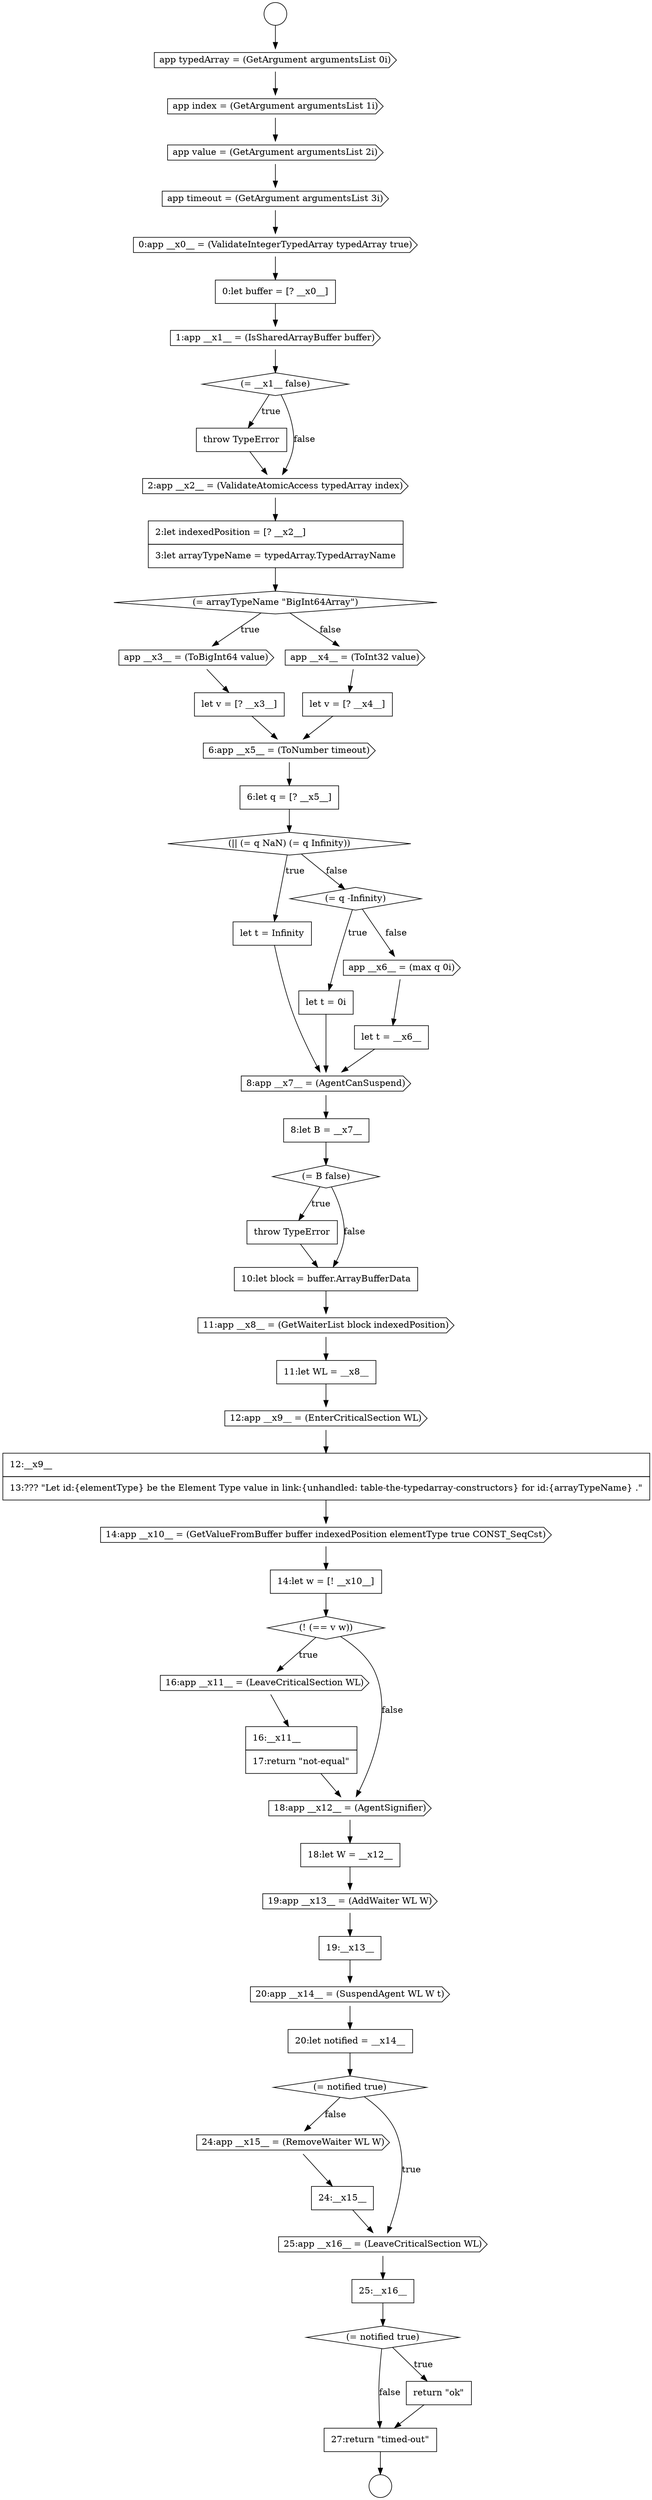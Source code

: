 digraph {
  node18133 [shape=none, margin=0, label=<<font color="black">
    <table border="0" cellborder="1" cellspacing="0" cellpadding="10">
      <tr><td align="left">12:__x9__</td></tr>
      <tr><td align="left">13:??? &quot;Let id:{elementType} be the Element Type value in link:{unhandled: table-the-typedarray-constructors} for id:{arrayTypeName} .&quot;</td></tr>
    </table>
  </font>> color="black" fillcolor="white" style=filled]
  node18120 [shape=none, margin=0, label=<<font color="black">
    <table border="0" cellborder="1" cellspacing="0" cellpadding="10">
      <tr><td align="left">let t = Infinity</td></tr>
    </table>
  </font>> color="black" fillcolor="white" style=filled]
  node18104 [shape=cds, label=<<font color="black">app timeout = (GetArgument argumentsList 3i)</font>> color="black" fillcolor="white" style=filled]
  node18127 [shape=diamond, label=<<font color="black">(= B false)</font>> color="black" fillcolor="white" style=filled]
  node18109 [shape=none, margin=0, label=<<font color="black">
    <table border="0" cellborder="1" cellspacing="0" cellpadding="10">
      <tr><td align="left">throw TypeError</td></tr>
    </table>
  </font>> color="black" fillcolor="white" style=filled]
  node18141 [shape=cds, label=<<font color="black">19:app __x13__ = (AddWaiter WL W)</font>> color="black" fillcolor="white" style=filled]
  node18128 [shape=none, margin=0, label=<<font color="black">
    <table border="0" cellborder="1" cellspacing="0" cellpadding="10">
      <tr><td align="left">throw TypeError</td></tr>
    </table>
  </font>> color="black" fillcolor="white" style=filled]
  node18122 [shape=none, margin=0, label=<<font color="black">
    <table border="0" cellborder="1" cellspacing="0" cellpadding="10">
      <tr><td align="left">let t = 0i</td></tr>
    </table>
  </font>> color="black" fillcolor="white" style=filled]
  node18125 [shape=cds, label=<<font color="black">8:app __x7__ = (AgentCanSuspend)</font>> color="black" fillcolor="white" style=filled]
  node18107 [shape=cds, label=<<font color="black">1:app __x1__ = (IsSharedArrayBuffer buffer)</font>> color="black" fillcolor="white" style=filled]
  node18129 [shape=none, margin=0, label=<<font color="black">
    <table border="0" cellborder="1" cellspacing="0" cellpadding="10">
      <tr><td align="left">10:let block = buffer.ArrayBufferData</td></tr>
    </table>
  </font>> color="black" fillcolor="white" style=filled]
  node18152 [shape=none, margin=0, label=<<font color="black">
    <table border="0" cellborder="1" cellspacing="0" cellpadding="10">
      <tr><td align="left">27:return &quot;timed-out&quot;</td></tr>
    </table>
  </font>> color="black" fillcolor="white" style=filled]
  node18101 [shape=cds, label=<<font color="black">app typedArray = (GetArgument argumentsList 0i)</font>> color="black" fillcolor="white" style=filled]
  node18114 [shape=none, margin=0, label=<<font color="black">
    <table border="0" cellborder="1" cellspacing="0" cellpadding="10">
      <tr><td align="left">let v = [? __x3__]</td></tr>
    </table>
  </font>> color="black" fillcolor="white" style=filled]
  node18143 [shape=cds, label=<<font color="black">20:app __x14__ = (SuspendAgent WL W t)</font>> color="black" fillcolor="white" style=filled]
  node18116 [shape=none, margin=0, label=<<font color="black">
    <table border="0" cellborder="1" cellspacing="0" cellpadding="10">
      <tr><td align="left">let v = [? __x4__]</td></tr>
    </table>
  </font>> color="black" fillcolor="white" style=filled]
  node18111 [shape=none, margin=0, label=<<font color="black">
    <table border="0" cellborder="1" cellspacing="0" cellpadding="10">
      <tr><td align="left">2:let indexedPosition = [? __x2__]</td></tr>
      <tr><td align="left">3:let arrayTypeName = typedArray.TypedArrayName</td></tr>
    </table>
  </font>> color="black" fillcolor="white" style=filled]
  node18126 [shape=none, margin=0, label=<<font color="black">
    <table border="0" cellborder="1" cellspacing="0" cellpadding="10">
      <tr><td align="left">8:let B = __x7__</td></tr>
    </table>
  </font>> color="black" fillcolor="white" style=filled]
  node18123 [shape=cds, label=<<font color="black">app __x6__ = (max q 0i)</font>> color="black" fillcolor="white" style=filled]
  node18146 [shape=cds, label=<<font color="black">24:app __x15__ = (RemoveWaiter WL W)</font>> color="black" fillcolor="white" style=filled]
  node18148 [shape=cds, label=<<font color="black">25:app __x16__ = (LeaveCriticalSection WL)</font>> color="black" fillcolor="white" style=filled]
  node18145 [shape=diamond, label=<<font color="black">(= notified true)</font>> color="black" fillcolor="white" style=filled]
  node18140 [shape=none, margin=0, label=<<font color="black">
    <table border="0" cellborder="1" cellspacing="0" cellpadding="10">
      <tr><td align="left">18:let W = __x12__</td></tr>
    </table>
  </font>> color="black" fillcolor="white" style=filled]
  node18112 [shape=diamond, label=<<font color="black">(= arrayTypeName &quot;BigInt64Array&quot;)</font>> color="black" fillcolor="white" style=filled]
  node18113 [shape=cds, label=<<font color="black">app __x3__ = (ToBigInt64 value)</font>> color="black" fillcolor="white" style=filled]
  node18119 [shape=diamond, label=<<font color="black">(|| (= q NaN) (= q Infinity))</font>> color="black" fillcolor="white" style=filled]
  node18151 [shape=none, margin=0, label=<<font color="black">
    <table border="0" cellborder="1" cellspacing="0" cellpadding="10">
      <tr><td align="left">return &quot;ok&quot;</td></tr>
    </table>
  </font>> color="black" fillcolor="white" style=filled]
  node18136 [shape=diamond, label=<<font color="black">(! (== v w))</font>> color="black" fillcolor="white" style=filled]
  node18108 [shape=diamond, label=<<font color="black">(= __x1__ false)</font>> color="black" fillcolor="white" style=filled]
  node18132 [shape=cds, label=<<font color="black">12:app __x9__ = (EnterCriticalSection WL)</font>> color="black" fillcolor="white" style=filled]
  node18137 [shape=cds, label=<<font color="black">16:app __x11__ = (LeaveCriticalSection WL)</font>> color="black" fillcolor="white" style=filled]
  node18144 [shape=none, margin=0, label=<<font color="black">
    <table border="0" cellborder="1" cellspacing="0" cellpadding="10">
      <tr><td align="left">20:let notified = __x14__</td></tr>
    </table>
  </font>> color="black" fillcolor="white" style=filled]
  node18100 [shape=circle label=" " color="black" fillcolor="white" style=filled]
  node18124 [shape=none, margin=0, label=<<font color="black">
    <table border="0" cellborder="1" cellspacing="0" cellpadding="10">
      <tr><td align="left">let t = __x6__</td></tr>
    </table>
  </font>> color="black" fillcolor="white" style=filled]
  node18135 [shape=none, margin=0, label=<<font color="black">
    <table border="0" cellborder="1" cellspacing="0" cellpadding="10">
      <tr><td align="left">14:let w = [! __x10__]</td></tr>
    </table>
  </font>> color="black" fillcolor="white" style=filled]
  node18103 [shape=cds, label=<<font color="black">app value = (GetArgument argumentsList 2i)</font>> color="black" fillcolor="white" style=filled]
  node18118 [shape=none, margin=0, label=<<font color="black">
    <table border="0" cellborder="1" cellspacing="0" cellpadding="10">
      <tr><td align="left">6:let q = [? __x5__]</td></tr>
    </table>
  </font>> color="black" fillcolor="white" style=filled]
  node18150 [shape=diamond, label=<<font color="black">(= notified true)</font>> color="black" fillcolor="white" style=filled]
  node18105 [shape=cds, label=<<font color="black">0:app __x0__ = (ValidateIntegerTypedArray typedArray true)</font>> color="black" fillcolor="white" style=filled]
  node18131 [shape=none, margin=0, label=<<font color="black">
    <table border="0" cellborder="1" cellspacing="0" cellpadding="10">
      <tr><td align="left">11:let WL = __x8__</td></tr>
    </table>
  </font>> color="black" fillcolor="white" style=filled]
  node18121 [shape=diamond, label=<<font color="black">(= q -Infinity)</font>> color="black" fillcolor="white" style=filled]
  node18099 [shape=circle label=" " color="black" fillcolor="white" style=filled]
  node18134 [shape=cds, label=<<font color="black">14:app __x10__ = (GetValueFromBuffer buffer indexedPosition elementType true CONST_SeqCst)</font>> color="black" fillcolor="white" style=filled]
  node18149 [shape=none, margin=0, label=<<font color="black">
    <table border="0" cellborder="1" cellspacing="0" cellpadding="10">
      <tr><td align="left">25:__x16__</td></tr>
    </table>
  </font>> color="black" fillcolor="white" style=filled]
  node18102 [shape=cds, label=<<font color="black">app index = (GetArgument argumentsList 1i)</font>> color="black" fillcolor="white" style=filled]
  node18117 [shape=cds, label=<<font color="black">6:app __x5__ = (ToNumber timeout)</font>> color="black" fillcolor="white" style=filled]
  node18115 [shape=cds, label=<<font color="black">app __x4__ = (ToInt32 value)</font>> color="black" fillcolor="white" style=filled]
  node18147 [shape=none, margin=0, label=<<font color="black">
    <table border="0" cellborder="1" cellspacing="0" cellpadding="10">
      <tr><td align="left">24:__x15__</td></tr>
    </table>
  </font>> color="black" fillcolor="white" style=filled]
  node18138 [shape=none, margin=0, label=<<font color="black">
    <table border="0" cellborder="1" cellspacing="0" cellpadding="10">
      <tr><td align="left">16:__x11__</td></tr>
      <tr><td align="left">17:return &quot;not-equal&quot;</td></tr>
    </table>
  </font>> color="black" fillcolor="white" style=filled]
  node18106 [shape=none, margin=0, label=<<font color="black">
    <table border="0" cellborder="1" cellspacing="0" cellpadding="10">
      <tr><td align="left">0:let buffer = [? __x0__]</td></tr>
    </table>
  </font>> color="black" fillcolor="white" style=filled]
  node18142 [shape=none, margin=0, label=<<font color="black">
    <table border="0" cellborder="1" cellspacing="0" cellpadding="10">
      <tr><td align="left">19:__x13__</td></tr>
    </table>
  </font>> color="black" fillcolor="white" style=filled]
  node18110 [shape=cds, label=<<font color="black">2:app __x2__ = (ValidateAtomicAccess typedArray index)</font>> color="black" fillcolor="white" style=filled]
  node18139 [shape=cds, label=<<font color="black">18:app __x12__ = (AgentSignifier)</font>> color="black" fillcolor="white" style=filled]
  node18130 [shape=cds, label=<<font color="black">11:app __x8__ = (GetWaiterList block indexedPosition)</font>> color="black" fillcolor="white" style=filled]
  node18150 -> node18151 [label=<<font color="black">true</font>> color="black"]
  node18150 -> node18152 [label=<<font color="black">false</font>> color="black"]
  node18111 -> node18112 [ color="black"]
  node18146 -> node18147 [ color="black"]
  node18129 -> node18130 [ color="black"]
  node18130 -> node18131 [ color="black"]
  node18149 -> node18150 [ color="black"]
  node18126 -> node18127 [ color="black"]
  node18138 -> node18139 [ color="black"]
  node18119 -> node18120 [label=<<font color="black">true</font>> color="black"]
  node18119 -> node18121 [label=<<font color="black">false</font>> color="black"]
  node18120 -> node18125 [ color="black"]
  node18123 -> node18124 [ color="black"]
  node18105 -> node18106 [ color="black"]
  node18110 -> node18111 [ color="black"]
  node18112 -> node18113 [label=<<font color="black">true</font>> color="black"]
  node18112 -> node18115 [label=<<font color="black">false</font>> color="black"]
  node18113 -> node18114 [ color="black"]
  node18127 -> node18128 [label=<<font color="black">true</font>> color="black"]
  node18127 -> node18129 [label=<<font color="black">false</font>> color="black"]
  node18104 -> node18105 [ color="black"]
  node18128 -> node18129 [ color="black"]
  node18124 -> node18125 [ color="black"]
  node18141 -> node18142 [ color="black"]
  node18142 -> node18143 [ color="black"]
  node18144 -> node18145 [ color="black"]
  node18101 -> node18102 [ color="black"]
  node18143 -> node18144 [ color="black"]
  node18125 -> node18126 [ color="black"]
  node18109 -> node18110 [ color="black"]
  node18115 -> node18116 [ color="black"]
  node18152 -> node18100 [ color="black"]
  node18139 -> node18140 [ color="black"]
  node18131 -> node18132 [ color="black"]
  node18137 -> node18138 [ color="black"]
  node18116 -> node18117 [ color="black"]
  node18117 -> node18118 [ color="black"]
  node18118 -> node18119 [ color="black"]
  node18107 -> node18108 [ color="black"]
  node18099 -> node18101 [ color="black"]
  node18151 -> node18152 [ color="black"]
  node18132 -> node18133 [ color="black"]
  node18114 -> node18117 [ color="black"]
  node18145 -> node18148 [label=<<font color="black">true</font>> color="black"]
  node18145 -> node18146 [label=<<font color="black">false</font>> color="black"]
  node18140 -> node18141 [ color="black"]
  node18148 -> node18149 [ color="black"]
  node18133 -> node18134 [ color="black"]
  node18135 -> node18136 [ color="black"]
  node18134 -> node18135 [ color="black"]
  node18136 -> node18137 [label=<<font color="black">true</font>> color="black"]
  node18136 -> node18139 [label=<<font color="black">false</font>> color="black"]
  node18121 -> node18122 [label=<<font color="black">true</font>> color="black"]
  node18121 -> node18123 [label=<<font color="black">false</font>> color="black"]
  node18108 -> node18109 [label=<<font color="black">true</font>> color="black"]
  node18108 -> node18110 [label=<<font color="black">false</font>> color="black"]
  node18147 -> node18148 [ color="black"]
  node18106 -> node18107 [ color="black"]
  node18122 -> node18125 [ color="black"]
  node18103 -> node18104 [ color="black"]
  node18102 -> node18103 [ color="black"]
}
